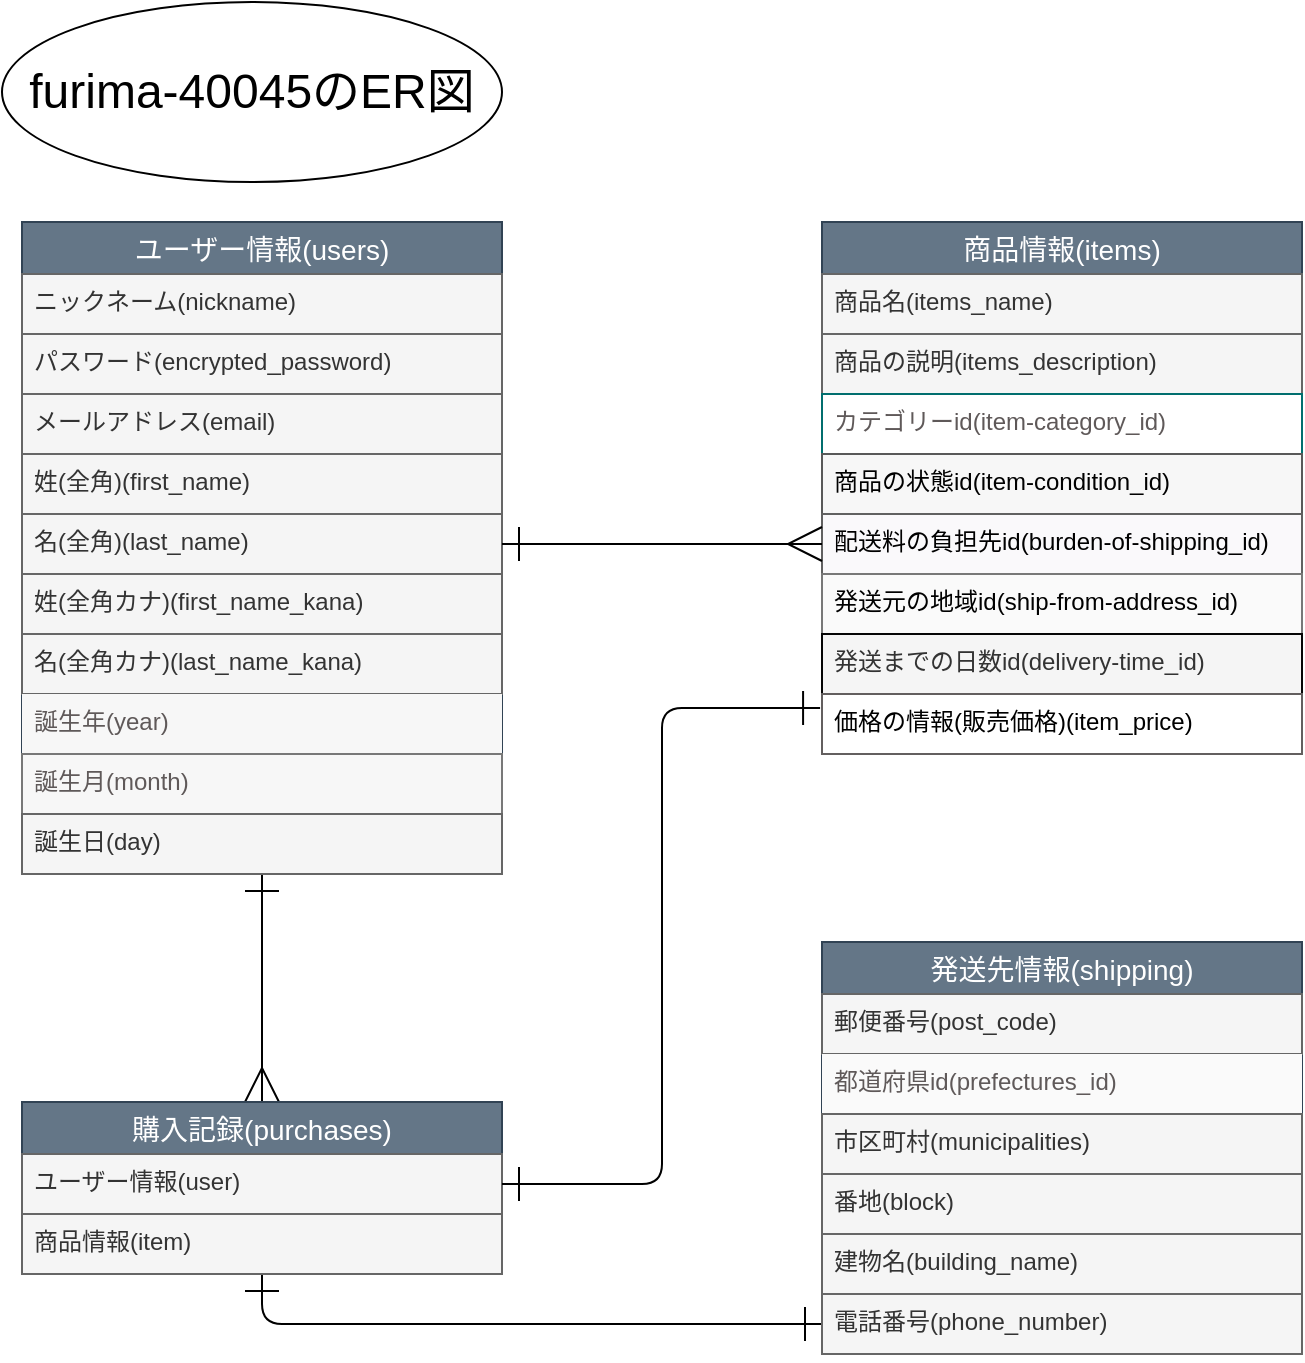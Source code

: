 <mxfile>
    <diagram id="RUjmRtMl-cPzw5SACrXX" name="ページ1">
        <mxGraphModel dx="843" dy="675" grid="1" gridSize="10" guides="1" tooltips="1" connect="1" arrows="1" fold="1" page="1" pageScale="1" pageWidth="827" pageHeight="1169" background="#ffffff" math="0" shadow="0">
            <root>
                <mxCell id="0"/>
                <mxCell id="1" parent="0"/>
                <mxCell id="xgZGbjQD8j0C7VjBjvIj-36" value="&lt;font style=&quot;font-size: 24px;&quot;&gt;furima-40045のER図&lt;/font&gt;" style="ellipse;whiteSpace=wrap;html=1;align=center;fillColor=none;fontColor=#000000;" parent="1" vertex="1">
                    <mxGeometry x="30" y="10" width="250" height="90" as="geometry"/>
                </mxCell>
                <mxCell id="81" style="edgeStyle=orthogonalEdgeStyle;html=1;entryX=0.5;entryY=0;entryDx=0;entryDy=0;strokeColor=#000000;strokeWidth=1;fontSize=12;fontColor=#5f5959;startArrow=ERone;startFill=0;endArrow=ERmany;endFill=0;startSize=15;endSize=15;" edge="1" parent="1" source="16" target="30">
                    <mxGeometry relative="1" as="geometry"/>
                </mxCell>
                <mxCell id="16" value="ユーザー情報(users)" style="swimlane;fontStyle=0;childLayout=stackLayout;horizontal=1;startSize=26;horizontalStack=0;resizeParent=1;resizeParentMax=0;resizeLast=0;collapsible=1;marginBottom=0;align=center;fontSize=14;fillColor=#647687;fontColor=#ffffff;strokeColor=#314354;" vertex="1" parent="1">
                    <mxGeometry x="40" y="120" width="240" height="326" as="geometry">
                        <mxRectangle x="40" y="120" width="60" height="30" as="alternateBounds"/>
                    </mxGeometry>
                </mxCell>
                <mxCell id="17" value="ニックネーム(nickname)" style="text;strokeColor=#666666;fillColor=#f5f5f5;spacingLeft=4;spacingRight=4;overflow=hidden;rotatable=0;points=[[0,0.5],[1,0.5]];portConstraint=eastwest;fontSize=12;fontColor=#333333;" vertex="1" parent="16">
                    <mxGeometry y="26" width="240" height="30" as="geometry"/>
                </mxCell>
                <mxCell id="18" value="パスワード(encrypted_password)" style="text;strokeColor=#666666;fillColor=#f5f5f5;spacingLeft=4;spacingRight=4;overflow=hidden;rotatable=0;points=[[0,0.5],[1,0.5]];portConstraint=eastwest;fontSize=12;fontColor=#333333;" vertex="1" parent="16">
                    <mxGeometry y="56" width="240" height="30" as="geometry"/>
                </mxCell>
                <mxCell id="19" value="メールアドレス(email)" style="text;strokeColor=#666666;fillColor=#f5f5f5;spacingLeft=4;spacingRight=4;overflow=hidden;rotatable=0;points=[[0,0.5],[1,0.5]];portConstraint=eastwest;fontSize=12;fontColor=#333333;" vertex="1" parent="16">
                    <mxGeometry y="86" width="240" height="30" as="geometry"/>
                </mxCell>
                <mxCell id="46" value="姓(全角)(first_name)" style="text;strokeColor=#666666;fillColor=#f5f5f5;spacingLeft=4;spacingRight=4;overflow=hidden;rotatable=0;points=[[0,0.5],[1,0.5]];portConstraint=eastwest;fontSize=12;fontColor=#333333;" vertex="1" parent="16">
                    <mxGeometry y="116" width="240" height="30" as="geometry"/>
                </mxCell>
                <mxCell id="45" value="名(全角)(last_name)" style="text;strokeColor=#666666;fillColor=#f5f5f5;spacingLeft=4;spacingRight=4;overflow=hidden;rotatable=0;points=[[0,0.5],[1,0.5]];portConstraint=eastwest;fontSize=12;fontColor=#333333;" vertex="1" parent="16">
                    <mxGeometry y="146" width="240" height="30" as="geometry"/>
                </mxCell>
                <mxCell id="49" value="姓(全角カナ)(first_name_kana)" style="text;strokeColor=#666666;fillColor=#f5f5f5;spacingLeft=4;spacingRight=4;overflow=hidden;rotatable=0;points=[[0,0.5],[1,0.5]];portConstraint=eastwest;fontSize=12;fontColor=#333333;" vertex="1" parent="16">
                    <mxGeometry y="176" width="240" height="30" as="geometry"/>
                </mxCell>
                <mxCell id="48" value="名(全角カナ)(last_name_kana)" style="text;strokeColor=#666666;fillColor=#f5f5f5;spacingLeft=4;spacingRight=4;overflow=hidden;rotatable=0;points=[[0,0.5],[1,0.5]];portConstraint=eastwest;fontSize=12;fontColor=#333333;" vertex="1" parent="16">
                    <mxGeometry y="206" width="240" height="30" as="geometry"/>
                </mxCell>
                <mxCell id="76" value="誕生年(year)" style="text;strokeColor=none;fillColor=#f7f7f7;spacingLeft=4;spacingRight=4;overflow=hidden;rotatable=0;points=[[0,0.5],[1,0.5]];portConstraint=eastwest;fontSize=12;fontColor=#5f5959;" vertex="1" parent="16">
                    <mxGeometry y="236" width="240" height="30" as="geometry"/>
                </mxCell>
                <mxCell id="78" value="誕生月(month)" style="text;strokeColor=#787878;fillColor=#f7f7f7;spacingLeft=4;spacingRight=4;overflow=hidden;rotatable=0;points=[[0,0.5],[1,0.5]];portConstraint=eastwest;fontSize=12;fontColor=#5f5959;" vertex="1" parent="16">
                    <mxGeometry y="266" width="240" height="30" as="geometry"/>
                </mxCell>
                <mxCell id="47" value="誕生日(day)" style="text;strokeColor=#666666;fillColor=#f5f5f5;spacingLeft=4;spacingRight=4;overflow=hidden;rotatable=0;points=[[0,0.5],[1,0.5]];portConstraint=eastwest;fontSize=12;fontColor=#333333;" vertex="1" parent="16">
                    <mxGeometry y="296" width="240" height="30" as="geometry"/>
                </mxCell>
                <mxCell id="20" value="商品情報(items)" style="swimlane;fontStyle=0;childLayout=stackLayout;horizontal=1;startSize=26;horizontalStack=0;resizeParent=1;resizeParentMax=0;resizeLast=0;collapsible=1;marginBottom=0;align=center;fontSize=14;strokeColor=#314354;fillColor=#647687;fontColor=#ffffff;" vertex="1" parent="1">
                    <mxGeometry x="440" y="120" width="240" height="266" as="geometry"/>
                </mxCell>
                <mxCell id="21" value="商品名(items_name)" style="text;strokeColor=#666666;fillColor=#f5f5f5;spacingLeft=4;spacingRight=4;overflow=hidden;rotatable=0;points=[[0,0.5],[1,0.5]];portConstraint=eastwest;fontSize=12;fontColor=#333333;" vertex="1" parent="20">
                    <mxGeometry y="26" width="240" height="30" as="geometry"/>
                </mxCell>
                <mxCell id="22" value="商品の説明(items_description)" style="text;strokeColor=#666666;fillColor=#f5f5f5;spacingLeft=4;spacingRight=4;overflow=hidden;rotatable=0;points=[[0,0.5],[1,0.5]];portConstraint=eastwest;fontSize=12;fontColor=#333333;" vertex="1" parent="20">
                    <mxGeometry y="56" width="240" height="30" as="geometry"/>
                </mxCell>
                <mxCell id="70" value="カテゴリーid(item-category_id) " style="text;strokeColor=#016e6e;fillColor=#FFFFFF;spacingLeft=4;spacingRight=4;overflow=hidden;rotatable=0;points=[[0,0.5],[1,0.5]];portConstraint=eastwest;fontSize=12;fontColor=#5f5959;" vertex="1" parent="20">
                    <mxGeometry y="86" width="240" height="30" as="geometry"/>
                </mxCell>
                <mxCell id="72" value="商品の状態id(item-condition_id) " style="text;strokeColor=#595959;fillColor=#f7f7f7;spacingLeft=4;spacingRight=4;overflow=hidden;rotatable=0;points=[[0,0.5],[1,0.5]];portConstraint=eastwest;fontSize=12;fontColor=#000000;" vertex="1" parent="20">
                    <mxGeometry y="116" width="240" height="30" as="geometry"/>
                </mxCell>
                <mxCell id="69" value="配送料の負担先id(burden-of-shipping_id)" style="text;strokeColor=#616161;fillColor=#faf9fb;spacingLeft=4;spacingRight=4;overflow=hidden;rotatable=0;points=[[0,0.5],[1,0.5]];portConstraint=eastwest;fontSize=12;fontColor=#000000;" vertex="1" parent="20">
                    <mxGeometry y="146" width="240" height="30" as="geometry"/>
                </mxCell>
                <mxCell id="73" value="発送元の地域id(ship-from-address_id)" style="text;strokeColor=#787878;fillColor=#fafafa;spacingLeft=4;spacingRight=4;overflow=hidden;rotatable=0;points=[[0,0.5],[1,0.5]];portConstraint=eastwest;fontSize=12;fontColor=#000000;" vertex="1" parent="20">
                    <mxGeometry y="176" width="240" height="30" as="geometry"/>
                </mxCell>
                <mxCell id="74" value="発送までの日数id(delivery-time_id)" style="text;strokeColor=#050505;fillColor=#f5f5f5;spacingLeft=4;spacingRight=4;overflow=hidden;rotatable=0;points=[[0,0.5],[1,0.5]];portConstraint=eastwest;fontSize=12;fontColor=#333333;" vertex="1" parent="20">
                    <mxGeometry y="206" width="240" height="30" as="geometry"/>
                </mxCell>
                <mxCell id="71" value="価格の情報(販売価格)(item_price)" style="text;strokeColor=#635f5f;fillColor=#ffffff;spacingLeft=4;spacingRight=4;overflow=hidden;rotatable=0;points=[[0,0.5],[1,0.5]];portConstraint=eastwest;fontSize=12;fontColor=#000000;" vertex="1" parent="20">
                    <mxGeometry y="236" width="240" height="30" as="geometry"/>
                </mxCell>
                <mxCell id="86" style="edgeStyle=orthogonalEdgeStyle;html=1;entryX=0;entryY=0.5;entryDx=0;entryDy=0;strokeColor=#000000;strokeWidth=1;fontSize=12;fontColor=#5f5959;startArrow=ERone;startFill=0;endArrow=ERone;endFill=0;startSize=15;endSize=15;" edge="1" parent="1" source="30" target="37">
                    <mxGeometry relative="1" as="geometry"/>
                </mxCell>
                <mxCell id="30" value="購入記録(purchases)" style="swimlane;fontStyle=0;childLayout=stackLayout;horizontal=1;startSize=26;horizontalStack=0;resizeParent=1;resizeParentMax=0;resizeLast=0;collapsible=1;marginBottom=0;align=center;fontSize=14;strokeColor=#314354;fillColor=#647687;fontColor=#ffffff;" vertex="1" parent="1">
                    <mxGeometry x="40" y="560" width="240" height="86" as="geometry"/>
                </mxCell>
                <mxCell id="54" value="ユーザー情報(user)" style="text;strokeColor=#666666;fillColor=#f5f5f5;spacingLeft=4;spacingRight=4;overflow=hidden;rotatable=0;points=[[0,0.5],[1,0.5]];portConstraint=eastwest;fontSize=12;fontColor=#333333;" vertex="1" parent="30">
                    <mxGeometry y="26" width="240" height="30" as="geometry"/>
                </mxCell>
                <mxCell id="32" value="商品情報(item)" style="text;strokeColor=#666666;fillColor=#f5f5f5;spacingLeft=4;spacingRight=4;overflow=hidden;rotatable=0;points=[[0,0.5],[1,0.5]];portConstraint=eastwest;fontSize=12;fontColor=#333333;" vertex="1" parent="30">
                    <mxGeometry y="56" width="240" height="30" as="geometry"/>
                </mxCell>
                <mxCell id="34" value="発送先情報(shipping)" style="swimlane;fontStyle=0;childLayout=stackLayout;horizontal=1;startSize=26;horizontalStack=0;resizeParent=1;resizeParentMax=0;resizeLast=0;collapsible=1;marginBottom=0;align=center;fontSize=14;strokeColor=#314354;fillColor=#647687;fontColor=#ffffff;" vertex="1" parent="1">
                    <mxGeometry x="440" y="480" width="240" height="206" as="geometry"/>
                </mxCell>
                <mxCell id="35" value="郵便番号(post_code)" style="text;strokeColor=#666666;fillColor=#f5f5f5;spacingLeft=4;spacingRight=4;overflow=hidden;rotatable=0;points=[[0,0.5],[1,0.5]];portConstraint=eastwest;fontSize=12;fontColor=#333333;" vertex="1" parent="34">
                    <mxGeometry y="26" width="240" height="30" as="geometry"/>
                </mxCell>
                <mxCell id="75" value="都道府県id(prefectures_id)&#10;" style="text;strokeColor=none;fillColor=#fafafa;spacingLeft=4;spacingRight=4;overflow=hidden;rotatable=0;points=[[0,0.5],[1,0.5]];portConstraint=eastwest;fontSize=12;fontColor=#5f5959;" vertex="1" parent="34">
                    <mxGeometry y="56" width="240" height="30" as="geometry"/>
                </mxCell>
                <mxCell id="40" value="市区町村(municipalities)" style="text;strokeColor=#666666;fillColor=#f5f5f5;spacingLeft=4;spacingRight=4;overflow=hidden;rotatable=0;points=[[0,0.5],[1,0.5]];portConstraint=eastwest;fontSize=12;fontColor=#333333;" vertex="1" parent="34">
                    <mxGeometry y="86" width="240" height="30" as="geometry"/>
                </mxCell>
                <mxCell id="39" value="番地(block)" style="text;strokeColor=#666666;fillColor=#f5f5f5;spacingLeft=4;spacingRight=4;overflow=hidden;rotatable=0;points=[[0,0.5],[1,0.5]];portConstraint=eastwest;fontSize=12;fontColor=#333333;" vertex="1" parent="34">
                    <mxGeometry y="116" width="240" height="30" as="geometry"/>
                </mxCell>
                <mxCell id="36" value="建物名(building_name)" style="text;strokeColor=#666666;fillColor=#f5f5f5;spacingLeft=4;spacingRight=4;overflow=hidden;rotatable=0;points=[[0,0.5],[1,0.5]];portConstraint=eastwest;fontSize=12;fontColor=#333333;" vertex="1" parent="34">
                    <mxGeometry y="146" width="240" height="30" as="geometry"/>
                </mxCell>
                <mxCell id="37" value="電話番号(phone_number)" style="text;strokeColor=#666666;fillColor=#f5f5f5;spacingLeft=4;spacingRight=4;overflow=hidden;rotatable=0;points=[[0,0.5],[1,0.5]];portConstraint=eastwest;fontSize=12;fontColor=#333333;" vertex="1" parent="34">
                    <mxGeometry y="176" width="240" height="30" as="geometry"/>
                </mxCell>
                <mxCell id="83" style="edgeStyle=orthogonalEdgeStyle;html=1;entryX=0;entryY=0.5;entryDx=0;entryDy=0;strokeColor=#000000;strokeWidth=1;fontSize=12;fontColor=#5f5959;startArrow=ERone;startFill=0;endArrow=ERmany;endFill=0;startSize=15;endSize=15;" edge="1" parent="1" source="45" target="69">
                    <mxGeometry relative="1" as="geometry"/>
                </mxCell>
                <mxCell id="85" style="edgeStyle=orthogonalEdgeStyle;html=1;entryX=-0.004;entryY=0.233;entryDx=0;entryDy=0;entryPerimeter=0;strokeColor=#000000;strokeWidth=1;fontSize=12;fontColor=#5f5959;startArrow=ERone;startFill=0;endArrow=ERone;endFill=0;startSize=15;endSize=15;" edge="1" parent="1" source="54" target="71">
                    <mxGeometry relative="1" as="geometry"/>
                </mxCell>
            </root>
        </mxGraphModel>
    </diagram>
    <diagram id="wuWtKFS6mVsX_vh3ysDs" name="ページ2">
        <mxGraphModel dx="843" dy="677" grid="1" gridSize="10" guides="1" tooltips="1" connect="1" arrows="1" fold="1" page="1" pageScale="1" pageWidth="827" pageHeight="1169" math="0" shadow="0">
            <root>
                <mxCell id="0"/>
                <mxCell id="1" parent="0"/>
            </root>
        </mxGraphModel>
    </diagram>
</mxfile>